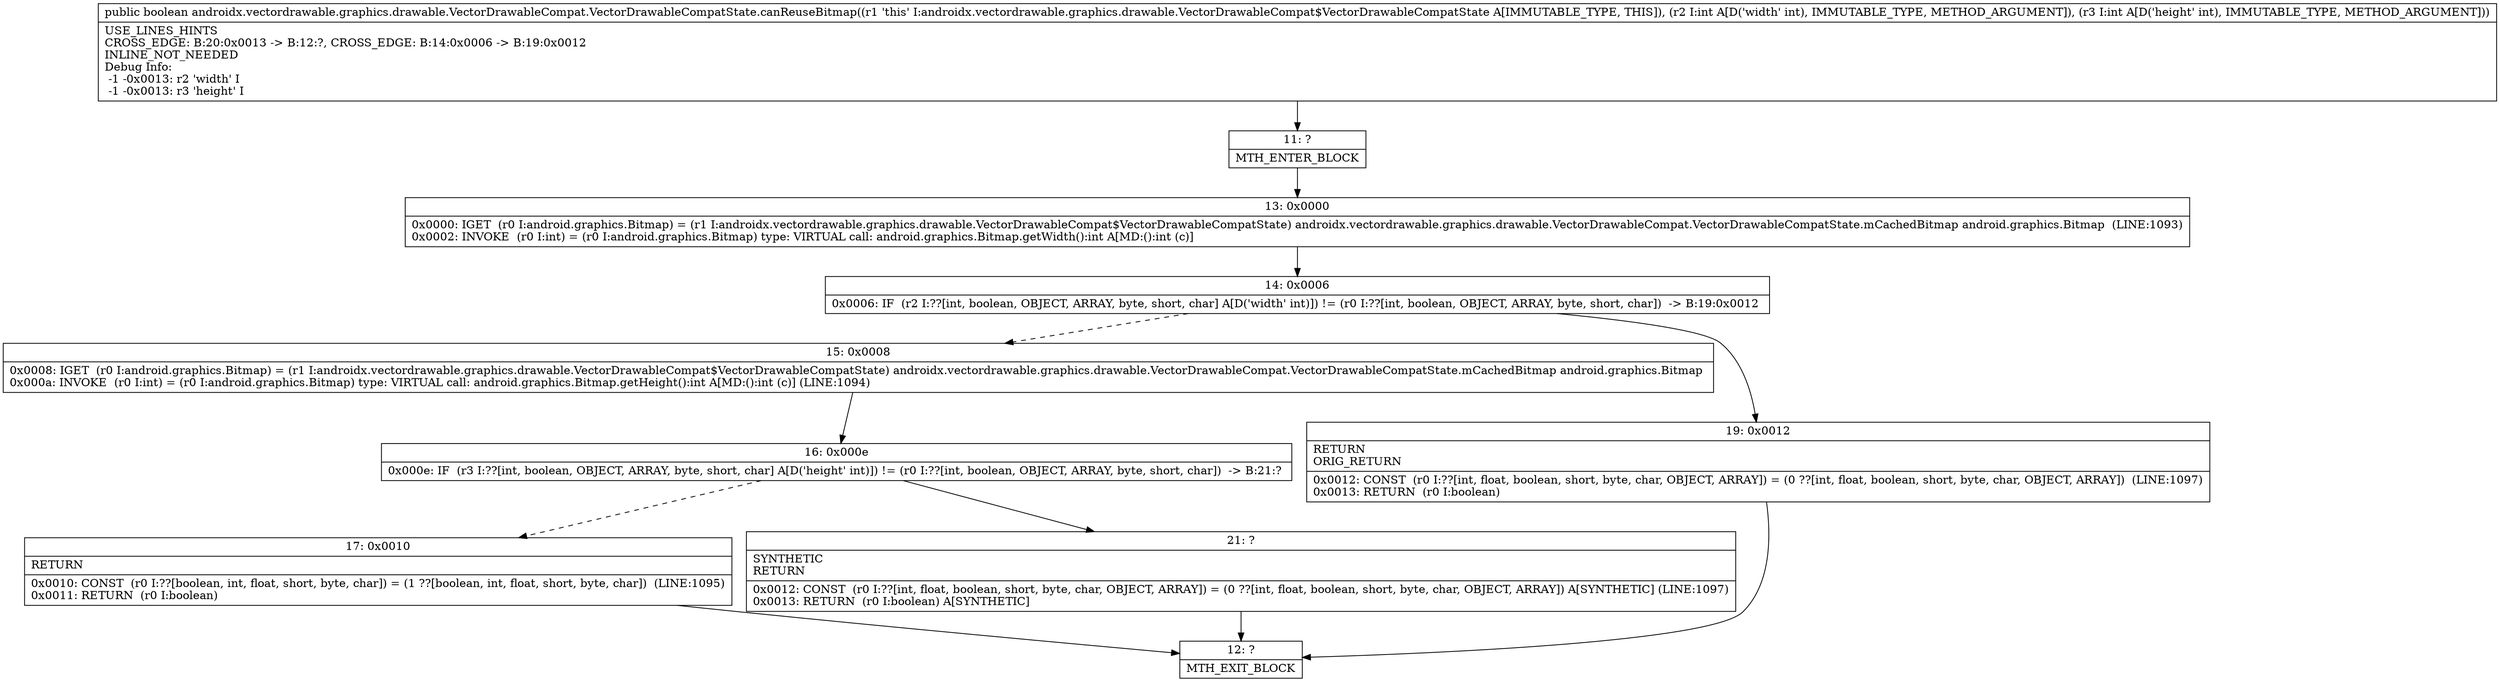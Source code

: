 digraph "CFG forandroidx.vectordrawable.graphics.drawable.VectorDrawableCompat.VectorDrawableCompatState.canReuseBitmap(II)Z" {
Node_11 [shape=record,label="{11\:\ ?|MTH_ENTER_BLOCK\l}"];
Node_13 [shape=record,label="{13\:\ 0x0000|0x0000: IGET  (r0 I:android.graphics.Bitmap) = (r1 I:androidx.vectordrawable.graphics.drawable.VectorDrawableCompat$VectorDrawableCompatState) androidx.vectordrawable.graphics.drawable.VectorDrawableCompat.VectorDrawableCompatState.mCachedBitmap android.graphics.Bitmap  (LINE:1093)\l0x0002: INVOKE  (r0 I:int) = (r0 I:android.graphics.Bitmap) type: VIRTUAL call: android.graphics.Bitmap.getWidth():int A[MD:():int (c)]\l}"];
Node_14 [shape=record,label="{14\:\ 0x0006|0x0006: IF  (r2 I:??[int, boolean, OBJECT, ARRAY, byte, short, char] A[D('width' int)]) != (r0 I:??[int, boolean, OBJECT, ARRAY, byte, short, char])  \-\> B:19:0x0012 \l}"];
Node_15 [shape=record,label="{15\:\ 0x0008|0x0008: IGET  (r0 I:android.graphics.Bitmap) = (r1 I:androidx.vectordrawable.graphics.drawable.VectorDrawableCompat$VectorDrawableCompatState) androidx.vectordrawable.graphics.drawable.VectorDrawableCompat.VectorDrawableCompatState.mCachedBitmap android.graphics.Bitmap \l0x000a: INVOKE  (r0 I:int) = (r0 I:android.graphics.Bitmap) type: VIRTUAL call: android.graphics.Bitmap.getHeight():int A[MD:():int (c)] (LINE:1094)\l}"];
Node_16 [shape=record,label="{16\:\ 0x000e|0x000e: IF  (r3 I:??[int, boolean, OBJECT, ARRAY, byte, short, char] A[D('height' int)]) != (r0 I:??[int, boolean, OBJECT, ARRAY, byte, short, char])  \-\> B:21:? \l}"];
Node_17 [shape=record,label="{17\:\ 0x0010|RETURN\l|0x0010: CONST  (r0 I:??[boolean, int, float, short, byte, char]) = (1 ??[boolean, int, float, short, byte, char])  (LINE:1095)\l0x0011: RETURN  (r0 I:boolean) \l}"];
Node_12 [shape=record,label="{12\:\ ?|MTH_EXIT_BLOCK\l}"];
Node_21 [shape=record,label="{21\:\ ?|SYNTHETIC\lRETURN\l|0x0012: CONST  (r0 I:??[int, float, boolean, short, byte, char, OBJECT, ARRAY]) = (0 ??[int, float, boolean, short, byte, char, OBJECT, ARRAY]) A[SYNTHETIC] (LINE:1097)\l0x0013: RETURN  (r0 I:boolean) A[SYNTHETIC]\l}"];
Node_19 [shape=record,label="{19\:\ 0x0012|RETURN\lORIG_RETURN\l|0x0012: CONST  (r0 I:??[int, float, boolean, short, byte, char, OBJECT, ARRAY]) = (0 ??[int, float, boolean, short, byte, char, OBJECT, ARRAY])  (LINE:1097)\l0x0013: RETURN  (r0 I:boolean) \l}"];
MethodNode[shape=record,label="{public boolean androidx.vectordrawable.graphics.drawable.VectorDrawableCompat.VectorDrawableCompatState.canReuseBitmap((r1 'this' I:androidx.vectordrawable.graphics.drawable.VectorDrawableCompat$VectorDrawableCompatState A[IMMUTABLE_TYPE, THIS]), (r2 I:int A[D('width' int), IMMUTABLE_TYPE, METHOD_ARGUMENT]), (r3 I:int A[D('height' int), IMMUTABLE_TYPE, METHOD_ARGUMENT]))  | USE_LINES_HINTS\lCROSS_EDGE: B:20:0x0013 \-\> B:12:?, CROSS_EDGE: B:14:0x0006 \-\> B:19:0x0012\lINLINE_NOT_NEEDED\lDebug Info:\l  \-1 \-0x0013: r2 'width' I\l  \-1 \-0x0013: r3 'height' I\l}"];
MethodNode -> Node_11;Node_11 -> Node_13;
Node_13 -> Node_14;
Node_14 -> Node_15[style=dashed];
Node_14 -> Node_19;
Node_15 -> Node_16;
Node_16 -> Node_17[style=dashed];
Node_16 -> Node_21;
Node_17 -> Node_12;
Node_21 -> Node_12;
Node_19 -> Node_12;
}

